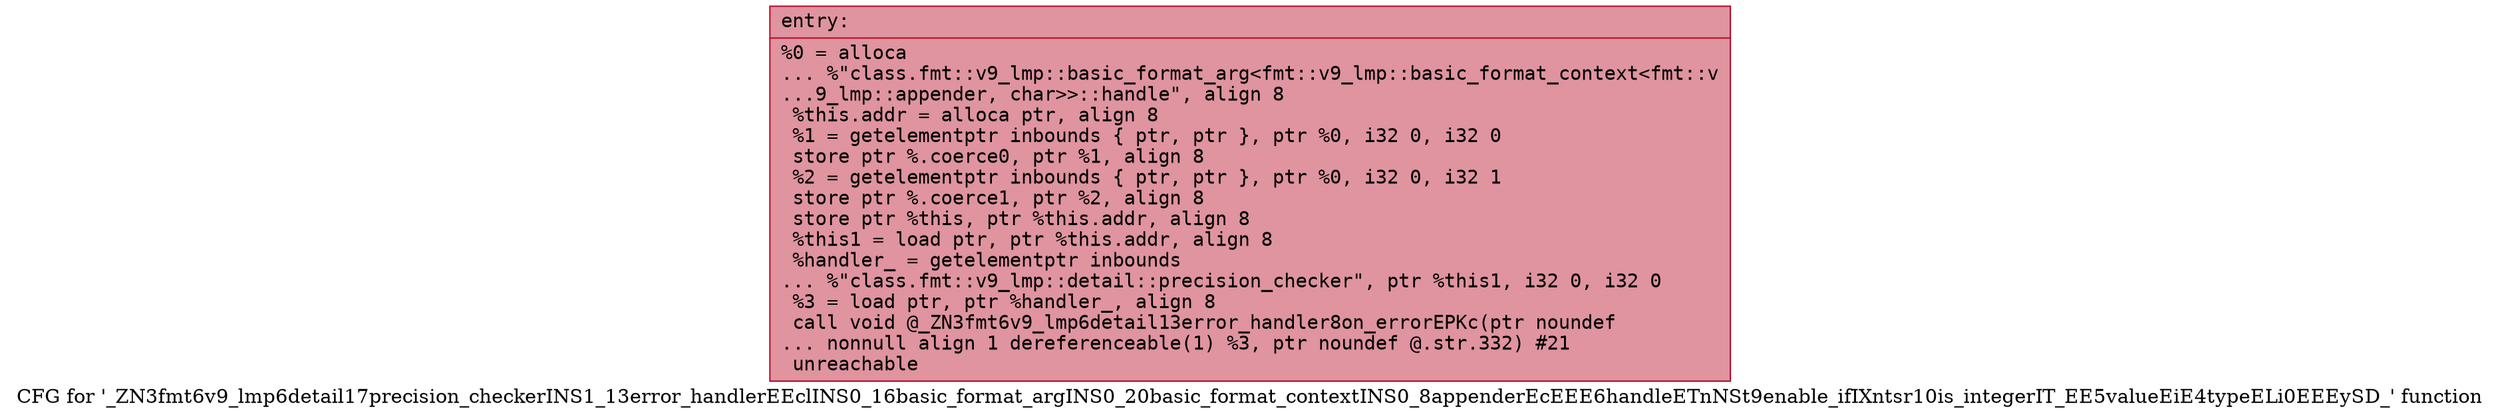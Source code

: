 digraph "CFG for '_ZN3fmt6v9_lmp6detail17precision_checkerINS1_13error_handlerEEclINS0_16basic_format_argINS0_20basic_format_contextINS0_8appenderEcEEE6handleETnNSt9enable_ifIXntsr10is_integerIT_EE5valueEiE4typeELi0EEEySD_' function" {
	label="CFG for '_ZN3fmt6v9_lmp6detail17precision_checkerINS1_13error_handlerEEclINS0_16basic_format_argINS0_20basic_format_contextINS0_8appenderEcEEE6handleETnNSt9enable_ifIXntsr10is_integerIT_EE5valueEiE4typeELi0EEEySD_' function";

	Node0x556bfeb4ec50 [shape=record,color="#b70d28ff", style=filled, fillcolor="#b70d2870" fontname="Courier",label="{entry:\l|  %0 = alloca\l... %\"class.fmt::v9_lmp::basic_format_arg\<fmt::v9_lmp::basic_format_context\<fmt::v\l...9_lmp::appender, char\>\>::handle\", align 8\l  %this.addr = alloca ptr, align 8\l  %1 = getelementptr inbounds \{ ptr, ptr \}, ptr %0, i32 0, i32 0\l  store ptr %.coerce0, ptr %1, align 8\l  %2 = getelementptr inbounds \{ ptr, ptr \}, ptr %0, i32 0, i32 1\l  store ptr %.coerce1, ptr %2, align 8\l  store ptr %this, ptr %this.addr, align 8\l  %this1 = load ptr, ptr %this.addr, align 8\l  %handler_ = getelementptr inbounds\l... %\"class.fmt::v9_lmp::detail::precision_checker\", ptr %this1, i32 0, i32 0\l  %3 = load ptr, ptr %handler_, align 8\l  call void @_ZN3fmt6v9_lmp6detail13error_handler8on_errorEPKc(ptr noundef\l... nonnull align 1 dereferenceable(1) %3, ptr noundef @.str.332) #21\l  unreachable\l}"];
}
